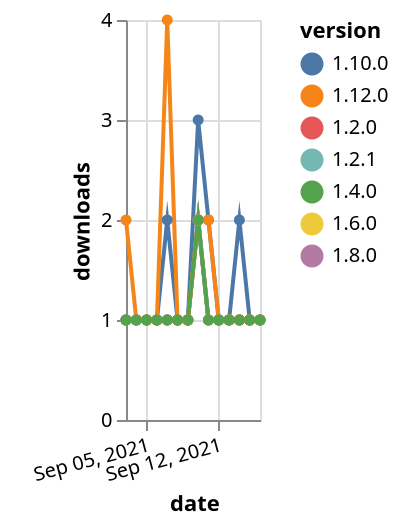 {"$schema": "https://vega.github.io/schema/vega-lite/v5.json", "description": "A simple bar chart with embedded data.", "data": {"values": [{"date": "2021-09-03", "total": 327, "delta": 1, "version": "1.6.0"}, {"date": "2021-09-04", "total": 328, "delta": 1, "version": "1.6.0"}, {"date": "2021-09-05", "total": 329, "delta": 1, "version": "1.6.0"}, {"date": "2021-09-06", "total": 330, "delta": 1, "version": "1.6.0"}, {"date": "2021-09-07", "total": 331, "delta": 1, "version": "1.6.0"}, {"date": "2021-09-08", "total": 332, "delta": 1, "version": "1.6.0"}, {"date": "2021-09-09", "total": 333, "delta": 1, "version": "1.6.0"}, {"date": "2021-09-10", "total": 335, "delta": 2, "version": "1.6.0"}, {"date": "2021-09-11", "total": 336, "delta": 1, "version": "1.6.0"}, {"date": "2021-09-12", "total": 337, "delta": 1, "version": "1.6.0"}, {"date": "2021-09-13", "total": 338, "delta": 1, "version": "1.6.0"}, {"date": "2021-09-14", "total": 339, "delta": 1, "version": "1.6.0"}, {"date": "2021-09-15", "total": 340, "delta": 1, "version": "1.6.0"}, {"date": "2021-09-16", "total": 341, "delta": 1, "version": "1.6.0"}, {"date": "2021-09-03", "total": 192, "delta": 1, "version": "1.8.0"}, {"date": "2021-09-04", "total": 193, "delta": 1, "version": "1.8.0"}, {"date": "2021-09-05", "total": 194, "delta": 1, "version": "1.8.0"}, {"date": "2021-09-06", "total": 195, "delta": 1, "version": "1.8.0"}, {"date": "2021-09-07", "total": 196, "delta": 1, "version": "1.8.0"}, {"date": "2021-09-08", "total": 197, "delta": 1, "version": "1.8.0"}, {"date": "2021-09-09", "total": 198, "delta": 1, "version": "1.8.0"}, {"date": "2021-09-10", "total": 200, "delta": 2, "version": "1.8.0"}, {"date": "2021-09-11", "total": 201, "delta": 1, "version": "1.8.0"}, {"date": "2021-09-12", "total": 202, "delta": 1, "version": "1.8.0"}, {"date": "2021-09-13", "total": 203, "delta": 1, "version": "1.8.0"}, {"date": "2021-09-14", "total": 204, "delta": 1, "version": "1.8.0"}, {"date": "2021-09-15", "total": 205, "delta": 1, "version": "1.8.0"}, {"date": "2021-09-16", "total": 206, "delta": 1, "version": "1.8.0"}, {"date": "2021-09-03", "total": 268, "delta": 1, "version": "1.10.0"}, {"date": "2021-09-04", "total": 269, "delta": 1, "version": "1.10.0"}, {"date": "2021-09-05", "total": 270, "delta": 1, "version": "1.10.0"}, {"date": "2021-09-06", "total": 271, "delta": 1, "version": "1.10.0"}, {"date": "2021-09-07", "total": 273, "delta": 2, "version": "1.10.0"}, {"date": "2021-09-08", "total": 274, "delta": 1, "version": "1.10.0"}, {"date": "2021-09-09", "total": 275, "delta": 1, "version": "1.10.0"}, {"date": "2021-09-10", "total": 278, "delta": 3, "version": "1.10.0"}, {"date": "2021-09-11", "total": 280, "delta": 2, "version": "1.10.0"}, {"date": "2021-09-12", "total": 281, "delta": 1, "version": "1.10.0"}, {"date": "2021-09-13", "total": 282, "delta": 1, "version": "1.10.0"}, {"date": "2021-09-14", "total": 284, "delta": 2, "version": "1.10.0"}, {"date": "2021-09-15", "total": 285, "delta": 1, "version": "1.10.0"}, {"date": "2021-09-16", "total": 286, "delta": 1, "version": "1.10.0"}, {"date": "2021-09-03", "total": 255, "delta": 1, "version": "1.2.0"}, {"date": "2021-09-04", "total": 256, "delta": 1, "version": "1.2.0"}, {"date": "2021-09-05", "total": 257, "delta": 1, "version": "1.2.0"}, {"date": "2021-09-06", "total": 258, "delta": 1, "version": "1.2.0"}, {"date": "2021-09-07", "total": 259, "delta": 1, "version": "1.2.0"}, {"date": "2021-09-08", "total": 260, "delta": 1, "version": "1.2.0"}, {"date": "2021-09-09", "total": 261, "delta": 1, "version": "1.2.0"}, {"date": "2021-09-10", "total": 263, "delta": 2, "version": "1.2.0"}, {"date": "2021-09-11", "total": 264, "delta": 1, "version": "1.2.0"}, {"date": "2021-09-12", "total": 265, "delta": 1, "version": "1.2.0"}, {"date": "2021-09-13", "total": 266, "delta": 1, "version": "1.2.0"}, {"date": "2021-09-14", "total": 267, "delta": 1, "version": "1.2.0"}, {"date": "2021-09-15", "total": 268, "delta": 1, "version": "1.2.0"}, {"date": "2021-09-16", "total": 269, "delta": 1, "version": "1.2.0"}, {"date": "2021-09-03", "total": 277, "delta": 1, "version": "1.2.1"}, {"date": "2021-09-04", "total": 278, "delta": 1, "version": "1.2.1"}, {"date": "2021-09-05", "total": 279, "delta": 1, "version": "1.2.1"}, {"date": "2021-09-06", "total": 280, "delta": 1, "version": "1.2.1"}, {"date": "2021-09-07", "total": 281, "delta": 1, "version": "1.2.1"}, {"date": "2021-09-08", "total": 282, "delta": 1, "version": "1.2.1"}, {"date": "2021-09-09", "total": 283, "delta": 1, "version": "1.2.1"}, {"date": "2021-09-10", "total": 285, "delta": 2, "version": "1.2.1"}, {"date": "2021-09-11", "total": 286, "delta": 1, "version": "1.2.1"}, {"date": "2021-09-12", "total": 287, "delta": 1, "version": "1.2.1"}, {"date": "2021-09-13", "total": 288, "delta": 1, "version": "1.2.1"}, {"date": "2021-09-14", "total": 289, "delta": 1, "version": "1.2.1"}, {"date": "2021-09-15", "total": 290, "delta": 1, "version": "1.2.1"}, {"date": "2021-09-16", "total": 291, "delta": 1, "version": "1.2.1"}, {"date": "2021-09-03", "total": 149, "delta": 2, "version": "1.12.0"}, {"date": "2021-09-04", "total": 150, "delta": 1, "version": "1.12.0"}, {"date": "2021-09-05", "total": 151, "delta": 1, "version": "1.12.0"}, {"date": "2021-09-06", "total": 152, "delta": 1, "version": "1.12.0"}, {"date": "2021-09-07", "total": 156, "delta": 4, "version": "1.12.0"}, {"date": "2021-09-08", "total": 157, "delta": 1, "version": "1.12.0"}, {"date": "2021-09-09", "total": 158, "delta": 1, "version": "1.12.0"}, {"date": "2021-09-10", "total": 160, "delta": 2, "version": "1.12.0"}, {"date": "2021-09-11", "total": 162, "delta": 2, "version": "1.12.0"}, {"date": "2021-09-12", "total": 163, "delta": 1, "version": "1.12.0"}, {"date": "2021-09-13", "total": 164, "delta": 1, "version": "1.12.0"}, {"date": "2021-09-14", "total": 165, "delta": 1, "version": "1.12.0"}, {"date": "2021-09-15", "total": 166, "delta": 1, "version": "1.12.0"}, {"date": "2021-09-16", "total": 167, "delta": 1, "version": "1.12.0"}, {"date": "2021-09-03", "total": 216, "delta": 1, "version": "1.4.0"}, {"date": "2021-09-04", "total": 217, "delta": 1, "version": "1.4.0"}, {"date": "2021-09-05", "total": 218, "delta": 1, "version": "1.4.0"}, {"date": "2021-09-06", "total": 219, "delta": 1, "version": "1.4.0"}, {"date": "2021-09-07", "total": 220, "delta": 1, "version": "1.4.0"}, {"date": "2021-09-08", "total": 221, "delta": 1, "version": "1.4.0"}, {"date": "2021-09-09", "total": 222, "delta": 1, "version": "1.4.0"}, {"date": "2021-09-10", "total": 224, "delta": 2, "version": "1.4.0"}, {"date": "2021-09-11", "total": 225, "delta": 1, "version": "1.4.0"}, {"date": "2021-09-12", "total": 226, "delta": 1, "version": "1.4.0"}, {"date": "2021-09-13", "total": 227, "delta": 1, "version": "1.4.0"}, {"date": "2021-09-14", "total": 228, "delta": 1, "version": "1.4.0"}, {"date": "2021-09-15", "total": 229, "delta": 1, "version": "1.4.0"}, {"date": "2021-09-16", "total": 230, "delta": 1, "version": "1.4.0"}]}, "width": "container", "mark": {"type": "line", "point": {"filled": true}}, "encoding": {"x": {"field": "date", "type": "temporal", "timeUnit": "yearmonthdate", "title": "date", "axis": {"labelAngle": -15}}, "y": {"field": "delta", "type": "quantitative", "title": "downloads"}, "color": {"field": "version", "type": "nominal"}, "tooltip": {"field": "delta"}}}